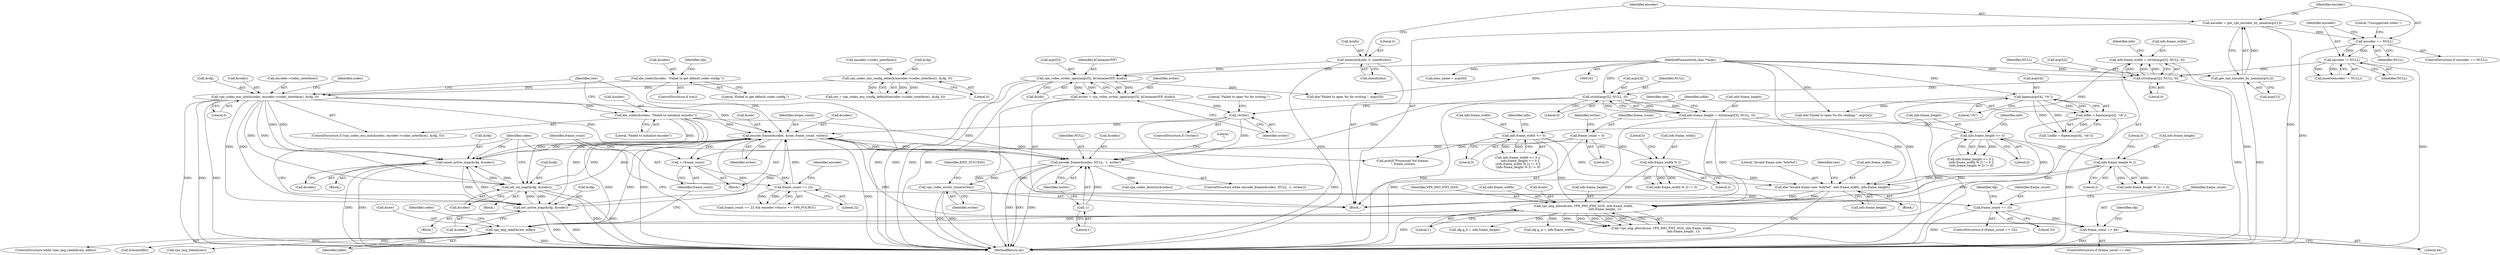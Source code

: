 digraph "0_Android_5a9753fca56f0eeb9f61e342b2fccffc364f9426_7@API" {
"1000464" [label="(Call,vpx_video_writer_close(writer))"];
"1000438" [label="(Call,encode_frame(&codec, NULL, -1, writer))"];
"1000430" [label="(Call,encode_frame(&codec, &raw, frame_count, writer))"];
"1000425" [label="(Call,unset_active_map(&cfg, &codec))"];
"1000373" [label="(Call,vpx_codec_enc_init(&codec, encoder->codec_interface(), &cfg, 0))"];
"1000277" [label="(Call,die_codec(&codec, \"Failed to get default codec config.\"))"];
"1000270" [label="(Call,vpx_codec_enc_config_default(encoder->codec_interface(), &cfg, 0))"];
"1000403" [label="(Call,set_roi_map(&cfg, &codec))"];
"1000414" [label="(Call,set_active_map(&cfg, &codec))"];
"1000380" [label="(Call,die_codec(&codec, \"Failed to initialize encoder\"))"];
"1000385" [label="(Call,vpx_img_read(&raw, infile))"];
"1000250" [label="(Call,vpx_img_alloc(&raw, VPX_IMG_FMT_I420, info.frame_width,\n                                             info.frame_height, 1))"];
"1000226" [label="(Call,info.frame_width % 2)"];
"1000213" [label="(Call,info.frame_width <= 0)"];
"1000177" [label="(Call,info.frame_width = strtol(argv[2], NULL, 0))"];
"1000181" [label="(Call,strtol(argv[2], NULL, 0))"];
"1000105" [label="(MethodParameterIn,char **argv)"];
"1000167" [label="(Call,encoder != NULL)"];
"1000160" [label="(Call,encoder == NULL)"];
"1000153" [label="(Call,encoder = get_vpx_encoder_by_name(argv[1]))"];
"1000155" [label="(Call,get_vpx_encoder_by_name(argv[1]))"];
"1000240" [label="(Call,die(\"Invalid frame size: %dx%d\", info.frame_width, info.frame_height))"];
"1000187" [label="(Call,info.frame_height = strtol(argv[3], NULL, 0))"];
"1000191" [label="(Call,strtol(argv[3], NULL, 0))"];
"1000233" [label="(Call,info.frame_height % 2)"];
"1000219" [label="(Call,info.frame_height <= 0)"];
"1000360" [label="(Call,infile = fopen(argv[4], \"rb\"))"];
"1000362" [label="(Call,fopen(argv[4], \"rb\"))"];
"1000410" [label="(Call,frame_count == 33)"];
"1000394" [label="(Call,frame_count == 22)"];
"1000390" [label="(Call,++frame_count)"];
"1000114" [label="(Call,frame_count = 0)"];
"1000421" [label="(Call,frame_count == 44)"];
"1000351" [label="(Call,!writer)"];
"1000341" [label="(Call,writer = vpx_video_writer_open(argv[5], kContainerIVF, &info))"];
"1000343" [label="(Call,vpx_video_writer_open(argv[5], kContainerIVF, &info))"];
"1000147" [label="(Call,memset(&info, 0, sizeof(info)))"];
"1000442" [label="(Call,-1)"];
"1000283" [label="(Identifier,cfg)"];
"1000227" [label="(Call,info.frame_width)"];
"1000465" [label="(Identifier,writer)"];
"1000177" [label="(Call,info.frame_width = strtol(argv[2], NULL, 0))"];
"1000241" [label="(Literal,\"Invalid frame size: %dx%d\")"];
"1000438" [label="(Call,encode_frame(&codec, NULL, -1, writer))"];
"1000385" [label="(Call,vpx_img_read(&raw, infile))"];
"1000388" [label="(Identifier,infile)"];
"1000226" [label="(Call,info.frame_width % 2)"];
"1000275" [label="(ControlStructure,if (res))"];
"1000359" [label="(Call,!(infile = fopen(argv[4], \"rb\")))"];
"1000443" [label="(Literal,1)"];
"1000277" [label="(Call,die_codec(&codec, \"Failed to get default codec config.\"))"];
"1000420" [label="(ControlStructure,if (frame_count == 44))"];
"1000252" [label="(Identifier,raw)"];
"1000367" [label="(Call,die(\"Failed to open %s for reading.\", argv[4]))"];
"1000416" [label="(Identifier,cfg)"];
"1000406" [label="(Call,&codec)"];
"1000166" [label="(Call,assert(encoder != NULL))"];
"1000399" [label="(Identifier,encoder)"];
"1000386" [label="(Call,&raw)"];
"1000257" [label="(Call,info.frame_height)"];
"1000187" [label="(Call,info.frame_height = strtol(argv[3], NULL, 0))"];
"1000417" [label="(Call,&codec)"];
"1000272" [label="(Call,&cfg)"];
"1000250" [label="(Call,vpx_img_alloc(&raw, VPX_IMG_FMT_I420, info.frame_width,\n                                             info.frame_height, 1))"];
"1000442" [label="(Call,-1)"];
"1000428" [label="(Call,&codec)"];
"1000213" [label="(Call,info.frame_width <= 0)"];
"1000233" [label="(Call,info.frame_height % 2)"];
"1000432" [label="(Identifier,codec)"];
"1000260" [label="(Literal,1)"];
"1000362" [label="(Call,fopen(argv[4], \"rb\"))"];
"1000450" [label="(Call,printf(\"Processed %d frames.\n\", frame_count))"];
"1000268" [label="(Call,res = vpx_codec_enc_config_default(encoder->codec_interface(), &cfg, 0))"];
"1000225" [label="(Call,(info.frame_width % 2) != 0)"];
"1000188" [label="(Call,info.frame_height)"];
"1000426" [label="(Call,&cfg)"];
"1000404" [label="(Call,&cfg)"];
"1000181" [label="(Call,strtol(argv[2], NULL, 0))"];
"1000270" [label="(Call,vpx_codec_enc_config_default(encoder->codec_interface(), &cfg, 0))"];
"1000185" [label="(Identifier,NULL)"];
"1000423" [label="(Literal,44)"];
"1000165" [label="(Literal,\"Unsupported codec.\")"];
"1000361" [label="(Identifier,infile)"];
"1000116" [label="(Literal,0)"];
"1000366" [label="(Literal,\"rb\")"];
"1000168" [label="(Identifier,encoder)"];
"1000253" [label="(Identifier,VPX_IMG_FMT_I420)"];
"1000424" [label="(Block,)"];
"1000115" [label="(Identifier,frame_count)"];
"1000381" [label="(Call,&codec)"];
"1000433" [label="(Call,&raw)"];
"1000212" [label="(Call,info.frame_width <= 0 ||\n      info.frame_height <= 0 ||\n (info.frame_width % 2) != 0 ||\n (info.frame_height % 2) != 0)"];
"1000230" [label="(Literal,2)"];
"1000439" [label="(Call,&codec)"];
"1000191" [label="(Call,strtol(argv[3], NULL, 0))"];
"1000159" [label="(ControlStructure,if (encoder == NULL))"];
"1000105" [label="(MethodParameterIn,char **argv)"];
"1000162" [label="(Identifier,NULL)"];
"1000217" [label="(Literal,0)"];
"1000415" [label="(Call,&cfg)"];
"1000341" [label="(Call,writer = vpx_video_writer_open(argv[5], kContainerIVF, &info))"];
"1000410" [label="(Call,frame_count == 33)"];
"1000189" [label="(Identifier,info)"];
"1000376" [label="(Call,encoder->codec_interface())"];
"1000382" [label="(Identifier,codec)"];
"1000384" [label="(ControlStructure,while (vpx_img_read(&raw, infile)))"];
"1000387" [label="(Identifier,raw)"];
"1000245" [label="(Call,info.frame_height)"];
"1000242" [label="(Call,info.frame_width)"];
"1000352" [label="(Identifier,writer)"];
"1000437" [label="(ControlStructure,while (encode_frame(&codec, NULL, -1, writer)))"];
"1000148" [label="(Call,&info)"];
"1000228" [label="(Identifier,info)"];
"1000153" [label="(Call,encoder = get_vpx_encoder_by_name(argv[1]))"];
"1000350" [label="(ControlStructure,if (!writer))"];
"1000232" [label="(Call,(info.frame_height % 2) != 0)"];
"1000412" [label="(Literal,33)"];
"1000154" [label="(Identifier,encoder)"];
"1000396" [label="(Literal,22)"];
"1000448" [label="(Call,fclose(infile))"];
"1000427" [label="(Identifier,cfg)"];
"1000393" [label="(Call,frame_count == 22 && encoder->fourcc == VP8_FOURCC)"];
"1000444" [label="(Identifier,writer)"];
"1000151" [label="(Call,sizeof(info))"];
"1000379" [label="(Literal,0)"];
"1000169" [label="(Identifier,NULL)"];
"1000161" [label="(Identifier,encoder)"];
"1000440" [label="(Identifier,codec)"];
"1000409" [label="(ControlStructure,if (frame_count == 33))"];
"1000254" [label="(Call,info.frame_width)"];
"1000114" [label="(Call,frame_count = 0)"];
"1000200" [label="(Identifier,info)"];
"1000186" [label="(Literal,0)"];
"1000411" [label="(Identifier,frame_count)"];
"1000435" [label="(Identifier,frame_count)"];
"1000383" [label="(Literal,\"Failed to initialize encoder\")"];
"1000343" [label="(Call,vpx_video_writer_open(argv[5], kContainerIVF, &info))"];
"1000195" [label="(Identifier,NULL)"];
"1000342" [label="(Identifier,writer)"];
"1000155" [label="(Call,get_vpx_encoder_by_name(argv[1]))"];
"1000380" [label="(Call,die_codec(&codec, \"Failed to initialize encoder\"))"];
"1000447" [label="(Literal,\"\n\")"];
"1000377" [label="(Call,&cfg)"];
"1000441" [label="(Identifier,NULL)"];
"1000240" [label="(Call,die(\"Invalid frame size: %dx%d\", info.frame_width, info.frame_height))"];
"1000344" [label="(Call,argv[5])"];
"1000234" [label="(Call,info.frame_height)"];
"1000468" [label="(MethodReturn,int)"];
"1000374" [label="(Call,&codec)"];
"1000363" [label="(Call,argv[4])"];
"1000431" [label="(Call,&codec)"];
"1000351" [label="(Call,!writer)"];
"1000196" [label="(Literal,0)"];
"1000271" [label="(Call,encoder->codec_interface())"];
"1000238" [label="(Literal,0)"];
"1000223" [label="(Literal,0)"];
"1000122" [label="(Identifier,writer)"];
"1000467" [label="(Identifier,EXIT_SUCCESS)"];
"1000394" [label="(Call,frame_count == 22)"];
"1000147" [label="(Call,memset(&info, 0, sizeof(info)))"];
"1000391" [label="(Identifier,frame_count)"];
"1000347" [label="(Identifier,kContainerIVF)"];
"1000414" [label="(Call,set_active_map(&cfg, &codec))"];
"1000288" [label="(Call,cfg.g_h = info.frame_height)"];
"1000464" [label="(Call,vpx_video_writer_close(writer))"];
"1000192" [label="(Call,argv[3])"];
"1000156" [label="(Call,argv[1])"];
"1000239" [label="(Block,)"];
"1000280" [label="(Literal,\"Failed to get default codec config.\")"];
"1000348" [label="(Call,&info)"];
"1000372" [label="(ControlStructure,if (vpx_codec_enc_init(&codec, encoder->codec_interface(), &cfg, 0)))"];
"1000220" [label="(Call,info.frame_height)"];
"1000150" [label="(Literal,0)"];
"1000436" [label="(Identifier,writer)"];
"1000218" [label="(Call,info.frame_height <= 0 ||\n (info.frame_width % 2) != 0 ||\n (info.frame_height % 2) != 0)"];
"1000389" [label="(Block,)"];
"1000390" [label="(Call,++frame_count)"];
"1000354" [label="(Literal,\"Failed to open %s for writing.\")"];
"1000182" [label="(Call,argv[2])"];
"1000251" [label="(Call,&raw)"];
"1000453" [label="(Call,vpx_img_free(&raw))"];
"1000219" [label="(Call,info.frame_height <= 0)"];
"1000214" [label="(Call,info.frame_width)"];
"1000395" [label="(Identifier,frame_count)"];
"1000457" [label="(Call,vpx_codec_destroy(&codec))"];
"1000178" [label="(Call,info.frame_width)"];
"1000281" [label="(Call,cfg.g_w = info.frame_width)"];
"1000402" [label="(Block,)"];
"1000249" [label="(Call,!vpx_img_alloc(&raw, VPX_IMG_FMT_I420, info.frame_width,\n                                             info.frame_height, 1))"];
"1000413" [label="(Block,)"];
"1000106" [label="(Block,)"];
"1000425" [label="(Call,unset_active_map(&cfg, &codec))"];
"1000231" [label="(Literal,0)"];
"1000221" [label="(Identifier,info)"];
"1000373" [label="(Call,vpx_codec_enc_init(&codec, encoder->codec_interface(), &cfg, 0))"];
"1000237" [label="(Literal,2)"];
"1000430" [label="(Call,encode_frame(&codec, &raw, frame_count, writer))"];
"1000421" [label="(Call,frame_count == 44)"];
"1000360" [label="(Call,infile = fopen(argv[4], \"rb\"))"];
"1000422" [label="(Identifier,frame_count)"];
"1000278" [label="(Call,&codec)"];
"1000353" [label="(Call,die(\"Failed to open %s for writing.\", argv[5]))"];
"1000160" [label="(Call,encoder == NULL)"];
"1000167" [label="(Call,encoder != NULL)"];
"1000403" [label="(Call,set_roi_map(&cfg, &codec))"];
"1000274" [label="(Literal,0)"];
"1000136" [label="(Call,exec_name = argv[0])"];
"1000464" -> "1000106"  [label="AST: "];
"1000464" -> "1000465"  [label="CFG: "];
"1000465" -> "1000464"  [label="AST: "];
"1000467" -> "1000464"  [label="CFG: "];
"1000464" -> "1000468"  [label="DDG: "];
"1000464" -> "1000468"  [label="DDG: "];
"1000438" -> "1000464"  [label="DDG: "];
"1000438" -> "1000437"  [label="AST: "];
"1000438" -> "1000444"  [label="CFG: "];
"1000439" -> "1000438"  [label="AST: "];
"1000441" -> "1000438"  [label="AST: "];
"1000442" -> "1000438"  [label="AST: "];
"1000444" -> "1000438"  [label="AST: "];
"1000447" -> "1000438"  [label="CFG: "];
"1000438" -> "1000468"  [label="DDG: "];
"1000438" -> "1000468"  [label="DDG: "];
"1000438" -> "1000468"  [label="DDG: "];
"1000430" -> "1000438"  [label="DDG: "];
"1000430" -> "1000438"  [label="DDG: "];
"1000373" -> "1000438"  [label="DDG: "];
"1000380" -> "1000438"  [label="DDG: "];
"1000191" -> "1000438"  [label="DDG: "];
"1000442" -> "1000438"  [label="DDG: "];
"1000351" -> "1000438"  [label="DDG: "];
"1000438" -> "1000457"  [label="DDG: "];
"1000430" -> "1000389"  [label="AST: "];
"1000430" -> "1000436"  [label="CFG: "];
"1000431" -> "1000430"  [label="AST: "];
"1000433" -> "1000430"  [label="AST: "];
"1000435" -> "1000430"  [label="AST: "];
"1000436" -> "1000430"  [label="AST: "];
"1000387" -> "1000430"  [label="CFG: "];
"1000430" -> "1000468"  [label="DDG: "];
"1000430" -> "1000385"  [label="DDG: "];
"1000430" -> "1000390"  [label="DDG: "];
"1000430" -> "1000403"  [label="DDG: "];
"1000430" -> "1000414"  [label="DDG: "];
"1000430" -> "1000425"  [label="DDG: "];
"1000425" -> "1000430"  [label="DDG: "];
"1000414" -> "1000430"  [label="DDG: "];
"1000403" -> "1000430"  [label="DDG: "];
"1000373" -> "1000430"  [label="DDG: "];
"1000380" -> "1000430"  [label="DDG: "];
"1000385" -> "1000430"  [label="DDG: "];
"1000410" -> "1000430"  [label="DDG: "];
"1000421" -> "1000430"  [label="DDG: "];
"1000394" -> "1000430"  [label="DDG: "];
"1000351" -> "1000430"  [label="DDG: "];
"1000430" -> "1000450"  [label="DDG: "];
"1000425" -> "1000424"  [label="AST: "];
"1000425" -> "1000428"  [label="CFG: "];
"1000426" -> "1000425"  [label="AST: "];
"1000428" -> "1000425"  [label="AST: "];
"1000432" -> "1000425"  [label="CFG: "];
"1000425" -> "1000468"  [label="DDG: "];
"1000425" -> "1000468"  [label="DDG: "];
"1000425" -> "1000403"  [label="DDG: "];
"1000425" -> "1000414"  [label="DDG: "];
"1000373" -> "1000425"  [label="DDG: "];
"1000373" -> "1000425"  [label="DDG: "];
"1000403" -> "1000425"  [label="DDG: "];
"1000414" -> "1000425"  [label="DDG: "];
"1000380" -> "1000425"  [label="DDG: "];
"1000373" -> "1000372"  [label="AST: "];
"1000373" -> "1000379"  [label="CFG: "];
"1000374" -> "1000373"  [label="AST: "];
"1000376" -> "1000373"  [label="AST: "];
"1000377" -> "1000373"  [label="AST: "];
"1000379" -> "1000373"  [label="AST: "];
"1000382" -> "1000373"  [label="CFG: "];
"1000387" -> "1000373"  [label="CFG: "];
"1000373" -> "1000468"  [label="DDG: "];
"1000373" -> "1000468"  [label="DDG: "];
"1000373" -> "1000468"  [label="DDG: "];
"1000277" -> "1000373"  [label="DDG: "];
"1000270" -> "1000373"  [label="DDG: "];
"1000373" -> "1000380"  [label="DDG: "];
"1000373" -> "1000403"  [label="DDG: "];
"1000373" -> "1000403"  [label="DDG: "];
"1000373" -> "1000414"  [label="DDG: "];
"1000373" -> "1000414"  [label="DDG: "];
"1000277" -> "1000275"  [label="AST: "];
"1000277" -> "1000280"  [label="CFG: "];
"1000278" -> "1000277"  [label="AST: "];
"1000280" -> "1000277"  [label="AST: "];
"1000283" -> "1000277"  [label="CFG: "];
"1000277" -> "1000468"  [label="DDG: "];
"1000270" -> "1000268"  [label="AST: "];
"1000270" -> "1000274"  [label="CFG: "];
"1000271" -> "1000270"  [label="AST: "];
"1000272" -> "1000270"  [label="AST: "];
"1000274" -> "1000270"  [label="AST: "];
"1000268" -> "1000270"  [label="CFG: "];
"1000270" -> "1000268"  [label="DDG: "];
"1000270" -> "1000268"  [label="DDG: "];
"1000270" -> "1000268"  [label="DDG: "];
"1000403" -> "1000402"  [label="AST: "];
"1000403" -> "1000406"  [label="CFG: "];
"1000404" -> "1000403"  [label="AST: "];
"1000406" -> "1000403"  [label="AST: "];
"1000432" -> "1000403"  [label="CFG: "];
"1000403" -> "1000468"  [label="DDG: "];
"1000403" -> "1000468"  [label="DDG: "];
"1000414" -> "1000403"  [label="DDG: "];
"1000380" -> "1000403"  [label="DDG: "];
"1000403" -> "1000414"  [label="DDG: "];
"1000414" -> "1000413"  [label="AST: "];
"1000414" -> "1000417"  [label="CFG: "];
"1000415" -> "1000414"  [label="AST: "];
"1000417" -> "1000414"  [label="AST: "];
"1000432" -> "1000414"  [label="CFG: "];
"1000414" -> "1000468"  [label="DDG: "];
"1000414" -> "1000468"  [label="DDG: "];
"1000380" -> "1000414"  [label="DDG: "];
"1000380" -> "1000372"  [label="AST: "];
"1000380" -> "1000383"  [label="CFG: "];
"1000381" -> "1000380"  [label="AST: "];
"1000383" -> "1000380"  [label="AST: "];
"1000387" -> "1000380"  [label="CFG: "];
"1000380" -> "1000468"  [label="DDG: "];
"1000385" -> "1000384"  [label="AST: "];
"1000385" -> "1000388"  [label="CFG: "];
"1000386" -> "1000385"  [label="AST: "];
"1000388" -> "1000385"  [label="AST: "];
"1000391" -> "1000385"  [label="CFG: "];
"1000440" -> "1000385"  [label="CFG: "];
"1000385" -> "1000468"  [label="DDG: "];
"1000250" -> "1000385"  [label="DDG: "];
"1000360" -> "1000385"  [label="DDG: "];
"1000385" -> "1000448"  [label="DDG: "];
"1000385" -> "1000453"  [label="DDG: "];
"1000250" -> "1000249"  [label="AST: "];
"1000250" -> "1000260"  [label="CFG: "];
"1000251" -> "1000250"  [label="AST: "];
"1000253" -> "1000250"  [label="AST: "];
"1000254" -> "1000250"  [label="AST: "];
"1000257" -> "1000250"  [label="AST: "];
"1000260" -> "1000250"  [label="AST: "];
"1000249" -> "1000250"  [label="CFG: "];
"1000250" -> "1000468"  [label="DDG: "];
"1000250" -> "1000249"  [label="DDG: "];
"1000250" -> "1000249"  [label="DDG: "];
"1000250" -> "1000249"  [label="DDG: "];
"1000250" -> "1000249"  [label="DDG: "];
"1000250" -> "1000249"  [label="DDG: "];
"1000226" -> "1000250"  [label="DDG: "];
"1000213" -> "1000250"  [label="DDG: "];
"1000240" -> "1000250"  [label="DDG: "];
"1000240" -> "1000250"  [label="DDG: "];
"1000187" -> "1000250"  [label="DDG: "];
"1000233" -> "1000250"  [label="DDG: "];
"1000219" -> "1000250"  [label="DDG: "];
"1000250" -> "1000281"  [label="DDG: "];
"1000250" -> "1000288"  [label="DDG: "];
"1000226" -> "1000225"  [label="AST: "];
"1000226" -> "1000230"  [label="CFG: "];
"1000227" -> "1000226"  [label="AST: "];
"1000230" -> "1000226"  [label="AST: "];
"1000231" -> "1000226"  [label="CFG: "];
"1000226" -> "1000225"  [label="DDG: "];
"1000226" -> "1000225"  [label="DDG: "];
"1000213" -> "1000226"  [label="DDG: "];
"1000226" -> "1000240"  [label="DDG: "];
"1000213" -> "1000212"  [label="AST: "];
"1000213" -> "1000217"  [label="CFG: "];
"1000214" -> "1000213"  [label="AST: "];
"1000217" -> "1000213"  [label="AST: "];
"1000221" -> "1000213"  [label="CFG: "];
"1000212" -> "1000213"  [label="CFG: "];
"1000213" -> "1000212"  [label="DDG: "];
"1000213" -> "1000212"  [label="DDG: "];
"1000177" -> "1000213"  [label="DDG: "];
"1000213" -> "1000240"  [label="DDG: "];
"1000177" -> "1000106"  [label="AST: "];
"1000177" -> "1000181"  [label="CFG: "];
"1000178" -> "1000177"  [label="AST: "];
"1000181" -> "1000177"  [label="AST: "];
"1000189" -> "1000177"  [label="CFG: "];
"1000177" -> "1000468"  [label="DDG: "];
"1000181" -> "1000177"  [label="DDG: "];
"1000181" -> "1000177"  [label="DDG: "];
"1000181" -> "1000177"  [label="DDG: "];
"1000181" -> "1000186"  [label="CFG: "];
"1000182" -> "1000181"  [label="AST: "];
"1000185" -> "1000181"  [label="AST: "];
"1000186" -> "1000181"  [label="AST: "];
"1000181" -> "1000468"  [label="DDG: "];
"1000105" -> "1000181"  [label="DDG: "];
"1000167" -> "1000181"  [label="DDG: "];
"1000181" -> "1000191"  [label="DDG: "];
"1000105" -> "1000103"  [label="AST: "];
"1000105" -> "1000468"  [label="DDG: "];
"1000105" -> "1000136"  [label="DDG: "];
"1000105" -> "1000155"  [label="DDG: "];
"1000105" -> "1000191"  [label="DDG: "];
"1000105" -> "1000343"  [label="DDG: "];
"1000105" -> "1000353"  [label="DDG: "];
"1000105" -> "1000362"  [label="DDG: "];
"1000105" -> "1000367"  [label="DDG: "];
"1000167" -> "1000166"  [label="AST: "];
"1000167" -> "1000169"  [label="CFG: "];
"1000168" -> "1000167"  [label="AST: "];
"1000169" -> "1000167"  [label="AST: "];
"1000166" -> "1000167"  [label="CFG: "];
"1000167" -> "1000468"  [label="DDG: "];
"1000167" -> "1000166"  [label="DDG: "];
"1000167" -> "1000166"  [label="DDG: "];
"1000160" -> "1000167"  [label="DDG: "];
"1000160" -> "1000167"  [label="DDG: "];
"1000160" -> "1000159"  [label="AST: "];
"1000160" -> "1000162"  [label="CFG: "];
"1000161" -> "1000160"  [label="AST: "];
"1000162" -> "1000160"  [label="AST: "];
"1000165" -> "1000160"  [label="CFG: "];
"1000168" -> "1000160"  [label="CFG: "];
"1000160" -> "1000468"  [label="DDG: "];
"1000153" -> "1000160"  [label="DDG: "];
"1000153" -> "1000106"  [label="AST: "];
"1000153" -> "1000155"  [label="CFG: "];
"1000154" -> "1000153"  [label="AST: "];
"1000155" -> "1000153"  [label="AST: "];
"1000161" -> "1000153"  [label="CFG: "];
"1000153" -> "1000468"  [label="DDG: "];
"1000155" -> "1000153"  [label="DDG: "];
"1000155" -> "1000156"  [label="CFG: "];
"1000156" -> "1000155"  [label="AST: "];
"1000155" -> "1000468"  [label="DDG: "];
"1000240" -> "1000239"  [label="AST: "];
"1000240" -> "1000245"  [label="CFG: "];
"1000241" -> "1000240"  [label="AST: "];
"1000242" -> "1000240"  [label="AST: "];
"1000245" -> "1000240"  [label="AST: "];
"1000252" -> "1000240"  [label="CFG: "];
"1000240" -> "1000468"  [label="DDG: "];
"1000187" -> "1000240"  [label="DDG: "];
"1000233" -> "1000240"  [label="DDG: "];
"1000219" -> "1000240"  [label="DDG: "];
"1000187" -> "1000106"  [label="AST: "];
"1000187" -> "1000191"  [label="CFG: "];
"1000188" -> "1000187"  [label="AST: "];
"1000191" -> "1000187"  [label="AST: "];
"1000200" -> "1000187"  [label="CFG: "];
"1000187" -> "1000468"  [label="DDG: "];
"1000191" -> "1000187"  [label="DDG: "];
"1000191" -> "1000187"  [label="DDG: "];
"1000191" -> "1000187"  [label="DDG: "];
"1000187" -> "1000219"  [label="DDG: "];
"1000191" -> "1000196"  [label="CFG: "];
"1000192" -> "1000191"  [label="AST: "];
"1000195" -> "1000191"  [label="AST: "];
"1000196" -> "1000191"  [label="AST: "];
"1000191" -> "1000468"  [label="DDG: "];
"1000233" -> "1000232"  [label="AST: "];
"1000233" -> "1000237"  [label="CFG: "];
"1000234" -> "1000233"  [label="AST: "];
"1000237" -> "1000233"  [label="AST: "];
"1000238" -> "1000233"  [label="CFG: "];
"1000233" -> "1000232"  [label="DDG: "];
"1000233" -> "1000232"  [label="DDG: "];
"1000219" -> "1000233"  [label="DDG: "];
"1000219" -> "1000218"  [label="AST: "];
"1000219" -> "1000223"  [label="CFG: "];
"1000220" -> "1000219"  [label="AST: "];
"1000223" -> "1000219"  [label="AST: "];
"1000228" -> "1000219"  [label="CFG: "];
"1000218" -> "1000219"  [label="CFG: "];
"1000219" -> "1000218"  [label="DDG: "];
"1000219" -> "1000218"  [label="DDG: "];
"1000360" -> "1000359"  [label="AST: "];
"1000360" -> "1000362"  [label="CFG: "];
"1000361" -> "1000360"  [label="AST: "];
"1000362" -> "1000360"  [label="AST: "];
"1000359" -> "1000360"  [label="CFG: "];
"1000360" -> "1000468"  [label="DDG: "];
"1000360" -> "1000359"  [label="DDG: "];
"1000362" -> "1000360"  [label="DDG: "];
"1000362" -> "1000360"  [label="DDG: "];
"1000362" -> "1000366"  [label="CFG: "];
"1000363" -> "1000362"  [label="AST: "];
"1000366" -> "1000362"  [label="AST: "];
"1000362" -> "1000468"  [label="DDG: "];
"1000362" -> "1000359"  [label="DDG: "];
"1000362" -> "1000359"  [label="DDG: "];
"1000362" -> "1000367"  [label="DDG: "];
"1000410" -> "1000409"  [label="AST: "];
"1000410" -> "1000412"  [label="CFG: "];
"1000411" -> "1000410"  [label="AST: "];
"1000412" -> "1000410"  [label="AST: "];
"1000416" -> "1000410"  [label="CFG: "];
"1000422" -> "1000410"  [label="CFG: "];
"1000410" -> "1000468"  [label="DDG: "];
"1000394" -> "1000410"  [label="DDG: "];
"1000410" -> "1000421"  [label="DDG: "];
"1000394" -> "1000393"  [label="AST: "];
"1000394" -> "1000396"  [label="CFG: "];
"1000395" -> "1000394"  [label="AST: "];
"1000396" -> "1000394"  [label="AST: "];
"1000399" -> "1000394"  [label="CFG: "];
"1000393" -> "1000394"  [label="CFG: "];
"1000394" -> "1000393"  [label="DDG: "];
"1000394" -> "1000393"  [label="DDG: "];
"1000390" -> "1000394"  [label="DDG: "];
"1000390" -> "1000389"  [label="AST: "];
"1000390" -> "1000391"  [label="CFG: "];
"1000391" -> "1000390"  [label="AST: "];
"1000395" -> "1000390"  [label="CFG: "];
"1000114" -> "1000390"  [label="DDG: "];
"1000114" -> "1000106"  [label="AST: "];
"1000114" -> "1000116"  [label="CFG: "];
"1000115" -> "1000114"  [label="AST: "];
"1000116" -> "1000114"  [label="AST: "];
"1000122" -> "1000114"  [label="CFG: "];
"1000114" -> "1000450"  [label="DDG: "];
"1000421" -> "1000420"  [label="AST: "];
"1000421" -> "1000423"  [label="CFG: "];
"1000422" -> "1000421"  [label="AST: "];
"1000423" -> "1000421"  [label="AST: "];
"1000427" -> "1000421"  [label="CFG: "];
"1000432" -> "1000421"  [label="CFG: "];
"1000421" -> "1000468"  [label="DDG: "];
"1000351" -> "1000350"  [label="AST: "];
"1000351" -> "1000352"  [label="CFG: "];
"1000352" -> "1000351"  [label="AST: "];
"1000354" -> "1000351"  [label="CFG: "];
"1000361" -> "1000351"  [label="CFG: "];
"1000351" -> "1000468"  [label="DDG: "];
"1000341" -> "1000351"  [label="DDG: "];
"1000341" -> "1000106"  [label="AST: "];
"1000341" -> "1000343"  [label="CFG: "];
"1000342" -> "1000341"  [label="AST: "];
"1000343" -> "1000341"  [label="AST: "];
"1000352" -> "1000341"  [label="CFG: "];
"1000341" -> "1000468"  [label="DDG: "];
"1000343" -> "1000341"  [label="DDG: "];
"1000343" -> "1000341"  [label="DDG: "];
"1000343" -> "1000341"  [label="DDG: "];
"1000343" -> "1000348"  [label="CFG: "];
"1000344" -> "1000343"  [label="AST: "];
"1000347" -> "1000343"  [label="AST: "];
"1000348" -> "1000343"  [label="AST: "];
"1000343" -> "1000468"  [label="DDG: "];
"1000343" -> "1000468"  [label="DDG: "];
"1000343" -> "1000468"  [label="DDG: "];
"1000147" -> "1000343"  [label="DDG: "];
"1000343" -> "1000353"  [label="DDG: "];
"1000147" -> "1000106"  [label="AST: "];
"1000147" -> "1000151"  [label="CFG: "];
"1000148" -> "1000147"  [label="AST: "];
"1000150" -> "1000147"  [label="AST: "];
"1000151" -> "1000147"  [label="AST: "];
"1000154" -> "1000147"  [label="CFG: "];
"1000147" -> "1000468"  [label="DDG: "];
"1000442" -> "1000443"  [label="CFG: "];
"1000443" -> "1000442"  [label="AST: "];
"1000444" -> "1000442"  [label="CFG: "];
}
